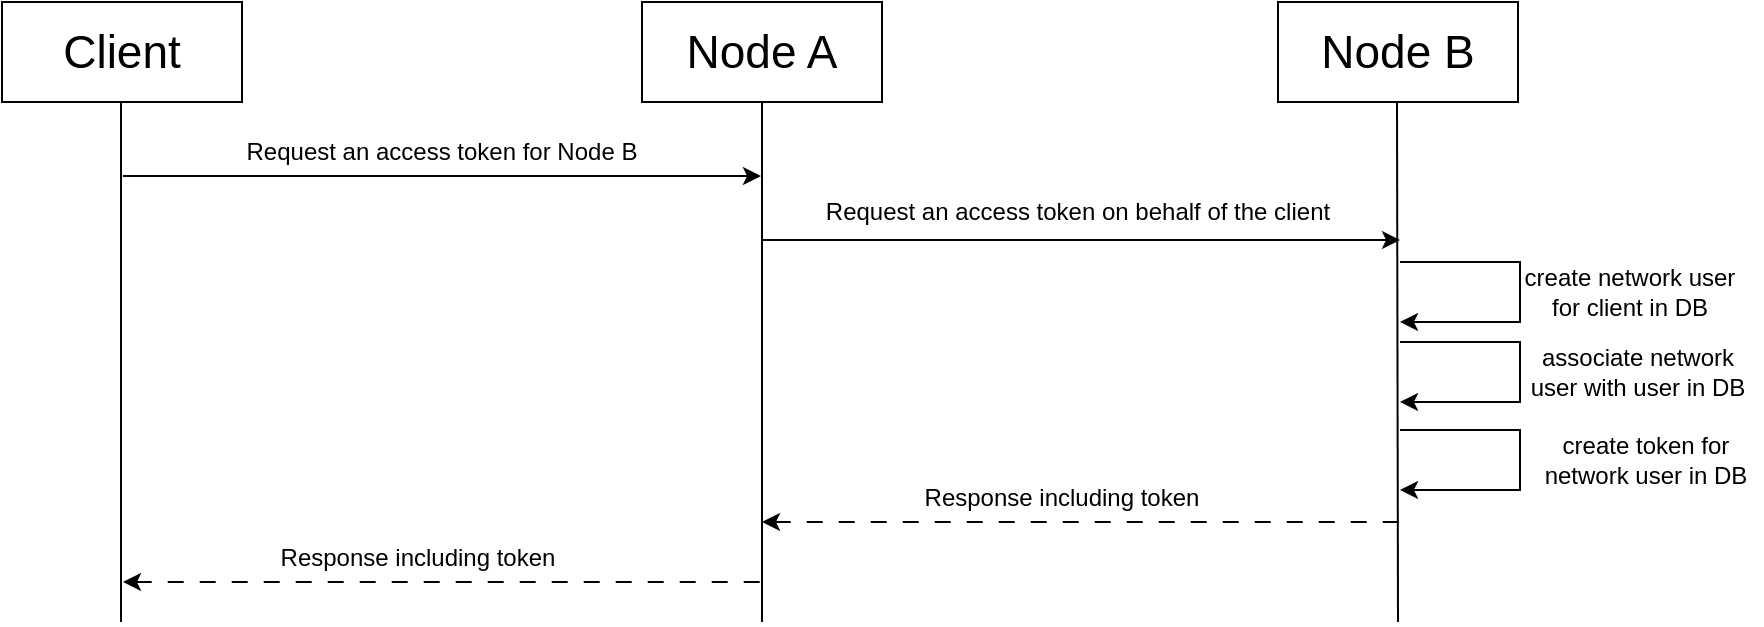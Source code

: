 <mxfile version="28.2.8">
  <diagram name="Page-1" id="Xi-TPpQMlQznl_CKk4ta">
    <mxGraphModel dx="1245" dy="806" grid="1" gridSize="10" guides="1" tooltips="1" connect="1" arrows="1" fold="1" page="1" pageScale="1" pageWidth="850" pageHeight="1100" math="0" shadow="0">
      <root>
        <mxCell id="0" />
        <mxCell id="1" parent="0" />
        <mxCell id="uSJFlp9kellmqnF6l5aU-41" style="edgeStyle=orthogonalEdgeStyle;rounded=0;orthogonalLoop=1;jettySize=auto;html=1;" parent="1" edge="1">
          <mxGeometry relative="1" as="geometry">
            <mxPoint x="100.5" y="127" as="sourcePoint" />
            <mxPoint x="419.5" y="127" as="targetPoint" />
          </mxGeometry>
        </mxCell>
        <mxCell id="uSJFlp9kellmqnF6l5aU-43" value="&lt;font style=&quot;font-size: 23px;&quot;&gt;Node A&lt;/font&gt;" style="rounded=0;whiteSpace=wrap;html=1;" parent="1" vertex="1">
          <mxGeometry x="360" y="40" width="120" height="50" as="geometry" />
        </mxCell>
        <mxCell id="uSJFlp9kellmqnF6l5aU-46" value="&lt;font style=&quot;font-size: 23px;&quot;&gt;Node B&lt;/font&gt;" style="rounded=0;whiteSpace=wrap;html=1;" parent="1" vertex="1">
          <mxGeometry x="678" y="40" width="120" height="50" as="geometry" />
        </mxCell>
        <mxCell id="uSJFlp9kellmqnF6l5aU-51" style="edgeStyle=orthogonalEdgeStyle;rounded=0;orthogonalLoop=1;jettySize=auto;html=1;entryX=0;entryY=0.75;entryDx=0;entryDy=0;dashed=1;dashPattern=8 8;endArrow=none;endFill=0;startArrow=classic;startFill=1;" parent="1" edge="1">
          <mxGeometry relative="1" as="geometry">
            <mxPoint x="420" y="300" as="sourcePoint" />
            <mxPoint x="745" y="300" as="targetPoint" />
          </mxGeometry>
        </mxCell>
        <mxCell id="uSJFlp9kellmqnF6l5aU-52" style="edgeStyle=orthogonalEdgeStyle;rounded=0;orthogonalLoop=1;jettySize=auto;html=1;startArrow=classic;startFill=1;endArrow=none;endFill=0;" parent="1" edge="1">
          <mxGeometry relative="1" as="geometry">
            <mxPoint x="739" y="159" as="sourcePoint" />
            <mxPoint x="420" y="159" as="targetPoint" />
          </mxGeometry>
        </mxCell>
        <mxCell id="uSJFlp9kellmqnF6l5aU-55" value="" style="endArrow=none;html=1;rounded=0;entryX=0.5;entryY=1;entryDx=0;entryDy=0;" parent="1" target="uSJFlp9kellmqnF6l5aU-43" edge="1">
          <mxGeometry width="50" height="50" relative="1" as="geometry">
            <mxPoint x="420" y="350" as="sourcePoint" />
            <mxPoint x="650" y="400" as="targetPoint" />
          </mxGeometry>
        </mxCell>
        <mxCell id="uSJFlp9kellmqnF6l5aU-56" value="" style="endArrow=none;html=1;rounded=0;entryX=0.5;entryY=1;entryDx=0;entryDy=0;" parent="1" edge="1">
          <mxGeometry width="50" height="50" relative="1" as="geometry">
            <mxPoint x="738" y="350" as="sourcePoint" />
            <mxPoint x="737.5" y="90" as="targetPoint" />
          </mxGeometry>
        </mxCell>
        <mxCell id="uSJFlp9kellmqnF6l5aU-57" style="edgeStyle=orthogonalEdgeStyle;rounded=0;orthogonalLoop=1;jettySize=auto;html=1;" parent="1" edge="1">
          <mxGeometry relative="1" as="geometry">
            <mxPoint x="739" y="170" as="sourcePoint" />
            <mxPoint x="739" y="200" as="targetPoint" />
            <Array as="points">
              <mxPoint x="799" y="170" />
              <mxPoint x="799" y="200" />
            </Array>
          </mxGeometry>
        </mxCell>
        <mxCell id="uSJFlp9kellmqnF6l5aU-58" value="create network user for client in DB" style="text;html=1;whiteSpace=wrap;strokeColor=none;fillColor=none;align=center;verticalAlign=middle;rounded=0;" parent="1" vertex="1">
          <mxGeometry x="798" y="170" width="112" height="30" as="geometry" />
        </mxCell>
        <mxCell id="uSJFlp9kellmqnF6l5aU-59" style="edgeStyle=orthogonalEdgeStyle;rounded=0;orthogonalLoop=1;jettySize=auto;html=1;" parent="1" edge="1">
          <mxGeometry relative="1" as="geometry">
            <mxPoint x="739" y="254" as="sourcePoint" />
            <mxPoint x="739" y="284" as="targetPoint" />
            <Array as="points">
              <mxPoint x="799" y="254" />
              <mxPoint x="799" y="284" />
            </Array>
          </mxGeometry>
        </mxCell>
        <mxCell id="uSJFlp9kellmqnF6l5aU-60" value="create token for network user in DB" style="text;html=1;whiteSpace=wrap;strokeColor=none;fillColor=none;align=center;verticalAlign=middle;rounded=0;" parent="1" vertex="1">
          <mxGeometry x="804" y="254" width="116" height="30" as="geometry" />
        </mxCell>
        <mxCell id="uSJFlp9kellmqnF6l5aU-65" value="&lt;font style=&quot;font-size: 23px;&quot;&gt;Client&lt;/font&gt;" style="rounded=0;whiteSpace=wrap;html=1;" parent="1" vertex="1">
          <mxGeometry x="40" y="40" width="120" height="50" as="geometry" />
        </mxCell>
        <mxCell id="uSJFlp9kellmqnF6l5aU-67" value="Request an access token for Node B" style="text;html=1;whiteSpace=wrap;strokeColor=none;fillColor=none;align=center;verticalAlign=middle;rounded=0;" parent="1" vertex="1">
          <mxGeometry x="160" y="100" width="200" height="30" as="geometry" />
        </mxCell>
        <mxCell id="uSJFlp9kellmqnF6l5aU-68" value="Request an access token on behalf of the client" style="text;html=1;whiteSpace=wrap;strokeColor=none;fillColor=none;align=center;verticalAlign=middle;rounded=0;" parent="1" vertex="1">
          <mxGeometry x="448" y="130" width="260" height="30" as="geometry" />
        </mxCell>
        <mxCell id="uSJFlp9kellmqnF6l5aU-69" value="Response including token" style="text;html=1;whiteSpace=wrap;strokeColor=none;fillColor=none;align=center;verticalAlign=middle;rounded=0;" parent="1" vertex="1">
          <mxGeometry x="500" y="273" width="140" height="30" as="geometry" />
        </mxCell>
        <mxCell id="uSJFlp9kellmqnF6l5aU-71" style="edgeStyle=orthogonalEdgeStyle;rounded=0;orthogonalLoop=1;jettySize=auto;html=1;" parent="1" edge="1">
          <mxGeometry relative="1" as="geometry">
            <mxPoint x="739" y="210" as="sourcePoint" />
            <mxPoint x="739" y="240" as="targetPoint" />
            <Array as="points">
              <mxPoint x="799" y="210" />
              <mxPoint x="799" y="240" />
            </Array>
          </mxGeometry>
        </mxCell>
        <mxCell id="uSJFlp9kellmqnF6l5aU-72" value="associate network user with user in DB" style="text;html=1;whiteSpace=wrap;strokeColor=none;fillColor=none;align=center;verticalAlign=middle;rounded=0;" parent="1" vertex="1">
          <mxGeometry x="802" y="210" width="112" height="30" as="geometry" />
        </mxCell>
        <mxCell id="uSJFlp9kellmqnF6l5aU-73" style="edgeStyle=orthogonalEdgeStyle;rounded=0;orthogonalLoop=1;jettySize=auto;html=1;entryX=0;entryY=0.75;entryDx=0;entryDy=0;dashed=1;dashPattern=8 8;endArrow=none;endFill=0;startArrow=classic;startFill=1;" parent="1" edge="1">
          <mxGeometry relative="1" as="geometry">
            <mxPoint x="100.5" y="330" as="sourcePoint" />
            <mxPoint x="425.5" y="330" as="targetPoint" />
          </mxGeometry>
        </mxCell>
        <mxCell id="uSJFlp9kellmqnF6l5aU-74" value="Response including token" style="text;html=1;whiteSpace=wrap;strokeColor=none;fillColor=none;align=center;verticalAlign=middle;rounded=0;" parent="1" vertex="1">
          <mxGeometry x="177.5" y="303" width="140" height="30" as="geometry" />
        </mxCell>
        <mxCell id="uSJFlp9kellmqnF6l5aU-75" value="" style="endArrow=none;html=1;rounded=0;entryX=0.5;entryY=1;entryDx=0;entryDy=0;" parent="1" edge="1">
          <mxGeometry width="50" height="50" relative="1" as="geometry">
            <mxPoint x="99.5" y="350" as="sourcePoint" />
            <mxPoint x="99.5" y="90" as="targetPoint" />
          </mxGeometry>
        </mxCell>
      </root>
    </mxGraphModel>
  </diagram>
</mxfile>
